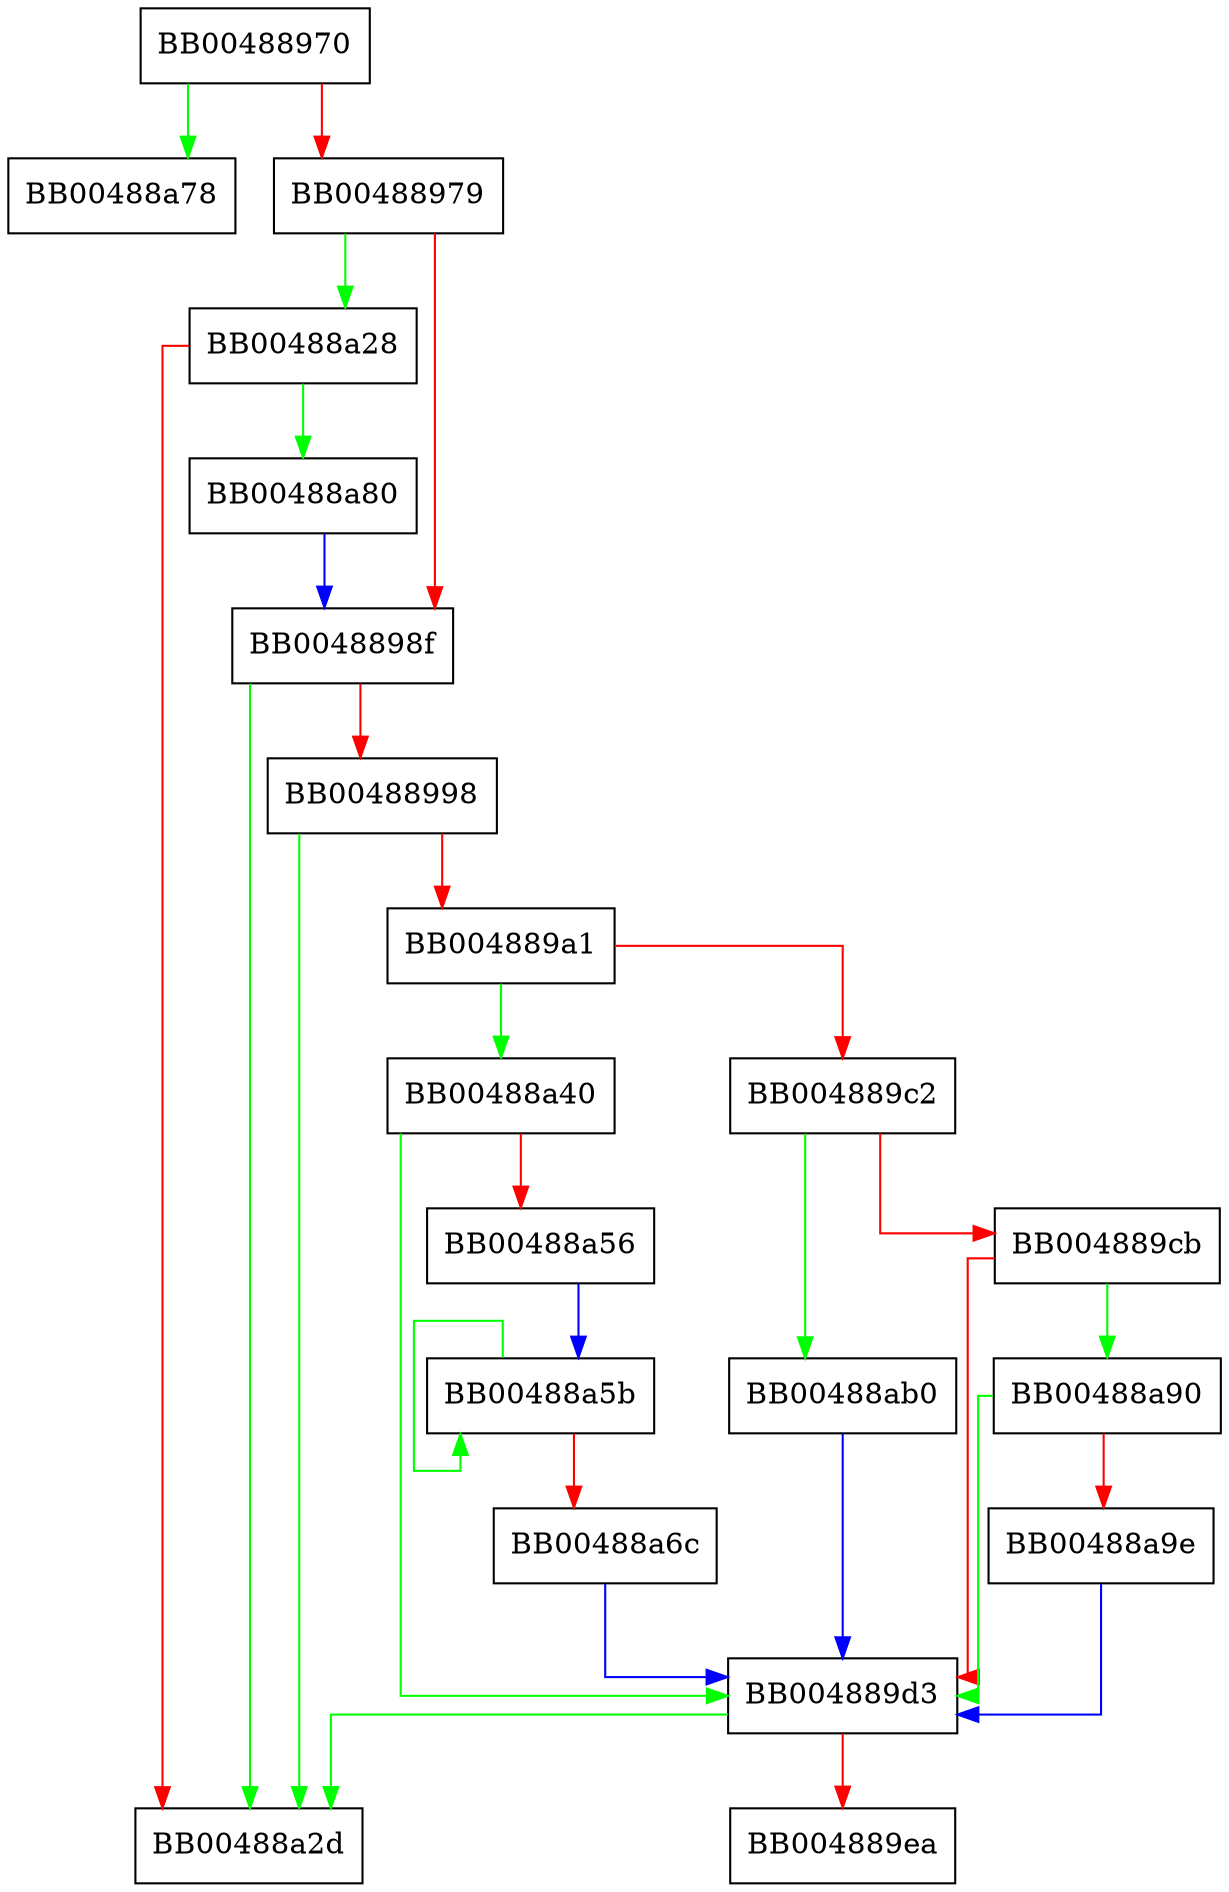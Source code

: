 digraph SSL_has_matching_session_id {
  node [shape="box"];
  graph [splines=ortho];
  BB00488970 -> BB00488a78 [color="green"];
  BB00488970 -> BB00488979 [color="red"];
  BB00488979 -> BB00488a28 [color="green"];
  BB00488979 -> BB0048898f [color="red"];
  BB0048898f -> BB00488a2d [color="green"];
  BB0048898f -> BB00488998 [color="red"];
  BB00488998 -> BB00488a2d [color="green"];
  BB00488998 -> BB004889a1 [color="red"];
  BB004889a1 -> BB00488a40 [color="green"];
  BB004889a1 -> BB004889c2 [color="red"];
  BB004889c2 -> BB00488ab0 [color="green"];
  BB004889c2 -> BB004889cb [color="red"];
  BB004889cb -> BB00488a90 [color="green"];
  BB004889cb -> BB004889d3 [color="red"];
  BB004889d3 -> BB00488a2d [color="green"];
  BB004889d3 -> BB004889ea [color="red"];
  BB00488a28 -> BB00488a80 [color="green"];
  BB00488a28 -> BB00488a2d [color="red"];
  BB00488a40 -> BB004889d3 [color="green"];
  BB00488a40 -> BB00488a56 [color="red"];
  BB00488a56 -> BB00488a5b [color="blue"];
  BB00488a5b -> BB00488a5b [color="green"];
  BB00488a5b -> BB00488a6c [color="red"];
  BB00488a6c -> BB004889d3 [color="blue"];
  BB00488a80 -> BB0048898f [color="blue"];
  BB00488a90 -> BB004889d3 [color="green"];
  BB00488a90 -> BB00488a9e [color="red"];
  BB00488a9e -> BB004889d3 [color="blue"];
  BB00488ab0 -> BB004889d3 [color="blue"];
}